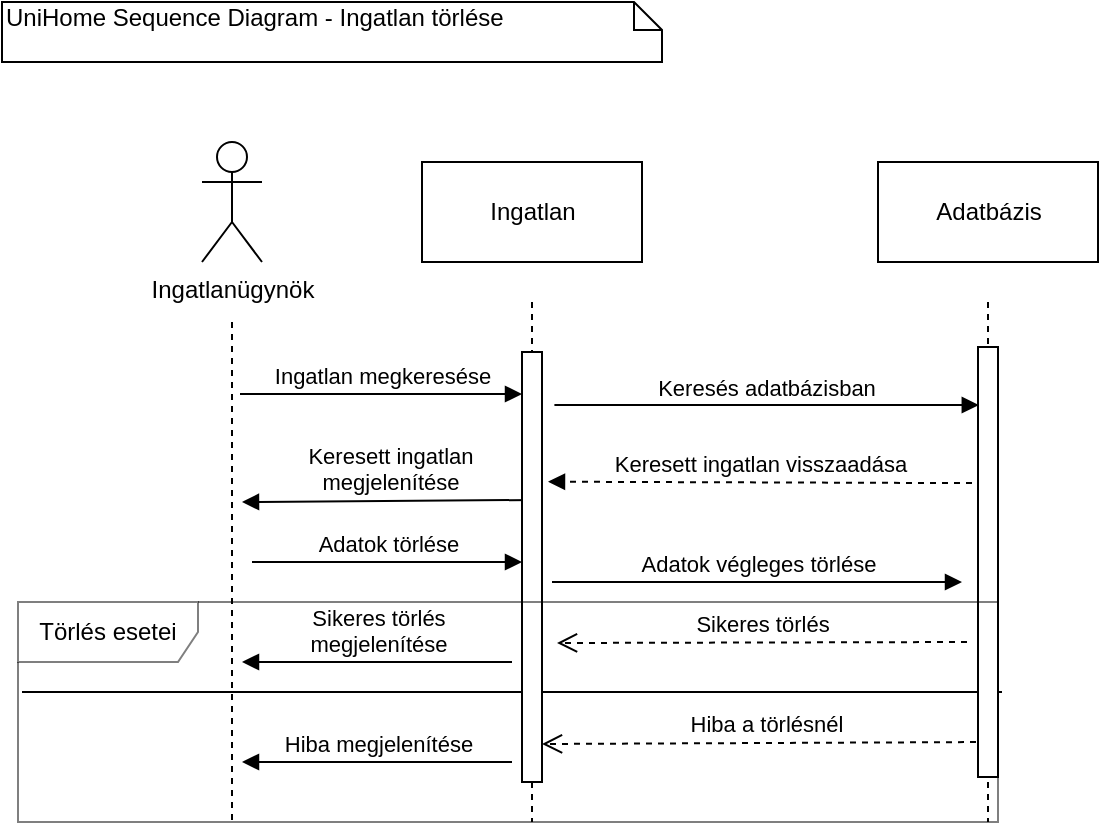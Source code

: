 <mxfile version="12.1.1" type="device" pages="1"><diagram id="O8WH-nbJDdIwoR8SOjJ0" name="Page-1"><mxGraphModel dx="1038" dy="580" grid="1" gridSize="10" guides="1" tooltips="1" connect="1" arrows="1" fold="1" page="1" pageScale="1" pageWidth="827" pageHeight="1169" math="0" shadow="0"><root><mxCell id="0"/><mxCell id="1" parent="0"/><mxCell id="MAEEGWp_GQ2vZxir57fZ-1" value="UniHome Sequence Diagram - Ingatlan törlése" style="shape=note;whiteSpace=wrap;html=1;size=14;verticalAlign=top;align=left;spacingTop=-6;" parent="1" vertex="1"><mxGeometry x="20" y="10" width="330" height="30" as="geometry"/></mxCell><mxCell id="MAEEGWp_GQ2vZxir57fZ-3" value="Ingatlan" style="html=1;" parent="1" vertex="1"><mxGeometry x="230" y="90" width="110" height="50" as="geometry"/></mxCell><mxCell id="MAEEGWp_GQ2vZxir57fZ-4" value="Adatbázis" style="html=1;" parent="1" vertex="1"><mxGeometry x="458" y="90" width="110" height="50" as="geometry"/></mxCell><mxCell id="MAEEGWp_GQ2vZxir57fZ-6" value="Ingatlan megkeresése" style="html=1;verticalAlign=bottom;endArrow=block;" parent="1" edge="1"><mxGeometry width="80" relative="1" as="geometry"><mxPoint x="139" y="206" as="sourcePoint"/><mxPoint x="280" y="206" as="targetPoint"/></mxGeometry></mxCell><mxCell id="MAEEGWp_GQ2vZxir57fZ-7" value="&lt;div&gt;Keresett ingatlan&lt;/div&gt;&lt;div&gt; megjelenítése&lt;/div&gt;" style="html=1;verticalAlign=bottom;endArrow=block;exitX=0.3;exitY=0.376;exitDx=0;exitDy=0;exitPerimeter=0;" parent="1" edge="1"><mxGeometry width="80" relative="1" as="geometry"><mxPoint x="288" y="258.96" as="sourcePoint"/><mxPoint x="140" y="260" as="targetPoint"/></mxGeometry></mxCell><mxCell id="MAEEGWp_GQ2vZxir57fZ-10" value="Keresés adatbázisban" style="html=1;verticalAlign=bottom;endArrow=block;entryX=0.04;entryY=0.15;entryDx=0;entryDy=0;entryPerimeter=0;exitX=1.12;exitY=0.15;exitDx=0;exitDy=0;exitPerimeter=0;" parent="1" edge="1"><mxGeometry width="80" relative="1" as="geometry"><mxPoint x="296.2" y="211.5" as="sourcePoint"/><mxPoint x="508.4" y="211.5" as="targetPoint"/></mxGeometry></mxCell><mxCell id="MAEEGWp_GQ2vZxir57fZ-11" value="Keresett ingatlan visszaadása" style="html=1;verticalAlign=bottom;endArrow=block;entryX=1.3;entryY=0.133;entryDx=0;entryDy=0;entryPerimeter=0;exitX=-0.3;exitY=0.336;exitDx=0;exitDy=0;exitPerimeter=0;dashed=1;" parent="1" edge="1"><mxGeometry width="80" relative="1" as="geometry"><mxPoint x="505" y="250.56" as="sourcePoint"/><mxPoint x="293" y="249.85" as="targetPoint"/></mxGeometry></mxCell><mxCell id="MAEEGWp_GQ2vZxir57fZ-19" value="Ingatlanügynök" style="shape=umlActor;verticalLabelPosition=bottom;labelBackgroundColor=#ffffff;verticalAlign=top;html=1;" parent="1" vertex="1"><mxGeometry x="120" y="80" width="30" height="60" as="geometry"/></mxCell><mxCell id="MAEEGWp_GQ2vZxir57fZ-20" value="" style="line;strokeWidth=1;fillColor=none;align=left;verticalAlign=middle;spacingTop=-1;spacingLeft=3;spacingRight=3;rotatable=0;labelPosition=right;points=[];portConstraint=eastwest;dashed=1;flipH=0;flipV=0;direction=south;" parent="1" vertex="1"><mxGeometry x="125" y="170" width="20" height="250" as="geometry"/></mxCell><mxCell id="MAEEGWp_GQ2vZxir57fZ-21" value="" style="line;strokeWidth=1;fillColor=none;align=left;verticalAlign=middle;spacingTop=-1;spacingLeft=3;spacingRight=3;rotatable=0;labelPosition=right;points=[];portConstraint=eastwest;dashed=1;flipH=0;flipV=0;direction=south;" parent="1" vertex="1"><mxGeometry x="275" y="160" width="20" height="260" as="geometry"/></mxCell><mxCell id="MAEEGWp_GQ2vZxir57fZ-22" value="" style="line;strokeWidth=1;fillColor=none;align=left;verticalAlign=middle;spacingTop=-1;spacingLeft=3;spacingRight=3;rotatable=0;labelPosition=right;points=[];portConstraint=eastwest;dashed=1;flipH=0;flipV=0;direction=south;" parent="1" vertex="1"><mxGeometry x="503" y="160" width="20" height="260" as="geometry"/></mxCell><mxCell id="MAEEGWp_GQ2vZxir57fZ-29" value="Adatok törlése" style="html=1;verticalAlign=bottom;endArrow=block;" parent="1" edge="1"><mxGeometry width="80" relative="1" as="geometry"><mxPoint x="145" y="290" as="sourcePoint"/><mxPoint x="280" y="290" as="targetPoint"/></mxGeometry></mxCell><mxCell id="MAEEGWp_GQ2vZxir57fZ-30" value="Adatok végleges törlése" style="html=1;verticalAlign=bottom;endArrow=block;" parent="1" edge="1"><mxGeometry width="80" relative="1" as="geometry"><mxPoint x="295" y="300" as="sourcePoint"/><mxPoint x="500" y="300" as="targetPoint"/></mxGeometry></mxCell><mxCell id="MAEEGWp_GQ2vZxir57fZ-39" value="" style="line;strokeWidth=1;fillColor=none;align=left;verticalAlign=middle;spacingTop=-1;spacingLeft=3;spacingRight=3;rotatable=0;labelPosition=right;points=[];portConstraint=eastwest;" parent="1" vertex="1"><mxGeometry x="30" y="350" width="490" height="10" as="geometry"/></mxCell><mxCell id="MAEEGWp_GQ2vZxir57fZ-40" value="&lt;div&gt;Sikeres törlés&lt;/div&gt;" style="html=1;verticalAlign=bottom;endArrow=open;dashed=1;endSize=8;" parent="1" edge="1"><mxGeometry relative="1" as="geometry"><mxPoint x="502.5" y="330" as="sourcePoint"/><mxPoint x="297.5" y="330.5" as="targetPoint"/></mxGeometry></mxCell><mxCell id="MAEEGWp_GQ2vZxir57fZ-41" value="&lt;div&gt;Sikeres törlés&lt;/div&gt;&lt;div&gt;megjelenítése&lt;br&gt;&lt;/div&gt;" style="html=1;verticalAlign=bottom;endArrow=block;" parent="1" edge="1"><mxGeometry width="80" relative="1" as="geometry"><mxPoint x="275" y="340" as="sourcePoint"/><mxPoint x="140" y="340" as="targetPoint"/></mxGeometry></mxCell><mxCell id="MAEEGWp_GQ2vZxir57fZ-42" value="&lt;div&gt;Hiba a törlésnél&lt;/div&gt;" style="html=1;verticalAlign=bottom;endArrow=open;dashed=1;endSize=8;" parent="1" edge="1"><mxGeometry relative="1" as="geometry"><mxPoint x="513" y="380" as="sourcePoint"/><mxPoint x="290" y="381" as="targetPoint"/></mxGeometry></mxCell><mxCell id="MAEEGWp_GQ2vZxir57fZ-47" value="Hiba megjelenítése" style="html=1;verticalAlign=bottom;endArrow=block;" parent="1" edge="1"><mxGeometry width="80" relative="1" as="geometry"><mxPoint x="275" y="390" as="sourcePoint"/><mxPoint x="140" y="390" as="targetPoint"/></mxGeometry></mxCell><mxCell id="MAEEGWp_GQ2vZxir57fZ-50" value="" style="html=1;points=[];perimeter=orthogonalPerimeter;" parent="1" vertex="1"><mxGeometry x="280" y="185" width="10" height="215" as="geometry"/></mxCell><mxCell id="MAEEGWp_GQ2vZxir57fZ-51" value="" style="html=1;points=[];perimeter=orthogonalPerimeter;" parent="1" vertex="1"><mxGeometry x="508" y="182.5" width="10" height="215" as="geometry"/></mxCell><mxCell id="MAEEGWp_GQ2vZxir57fZ-38" value="Törlés esetei" style="shape=umlFrame;whiteSpace=wrap;html=1;shadow=0;comic=0;gradientColor=none;opacity=50;swimlaneFillColor=none;fillColor=#ffffff;width=90;height=30;" parent="1" vertex="1"><mxGeometry x="28" y="310" width="490" height="110" as="geometry"/></mxCell></root></mxGraphModel></diagram></mxfile>